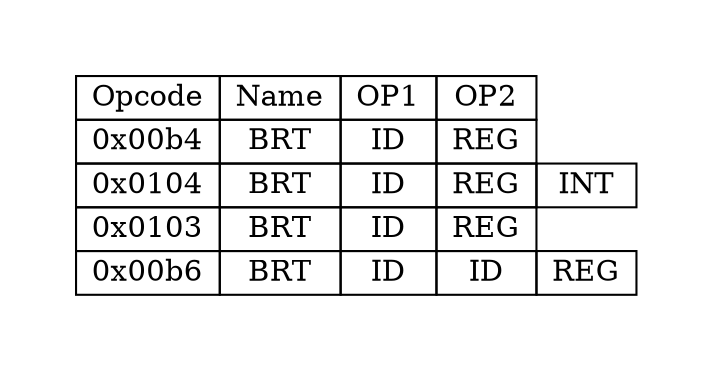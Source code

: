 digraph{
graph [pad="0.5", nodesep="0.5", ranksep="2" ]
node[shape=plain]
Foo [label=<
<table border="0" cellborder="1" cellspacing="0">
<tr><td> Opcode </td> <td> Name </td> <td> OP1 </td><td> OP2 </td> </tr>
<tr><td> 0x00b4 </td><td> BRT </td><td> ID </td><td> REG </td> </tr>
<tr><td> 0x0104 </td><td> BRT </td><td> ID </td><td> REG </td><td> INT </td> </tr>
<tr><td> 0x0103 </td><td> BRT </td><td> ID </td><td> REG </td> </tr>
<tr><td> 0x00b6 </td><td> BRT </td><td> ID </td><td> ID </td><td> REG </td> </tr>
</table>>];
}
